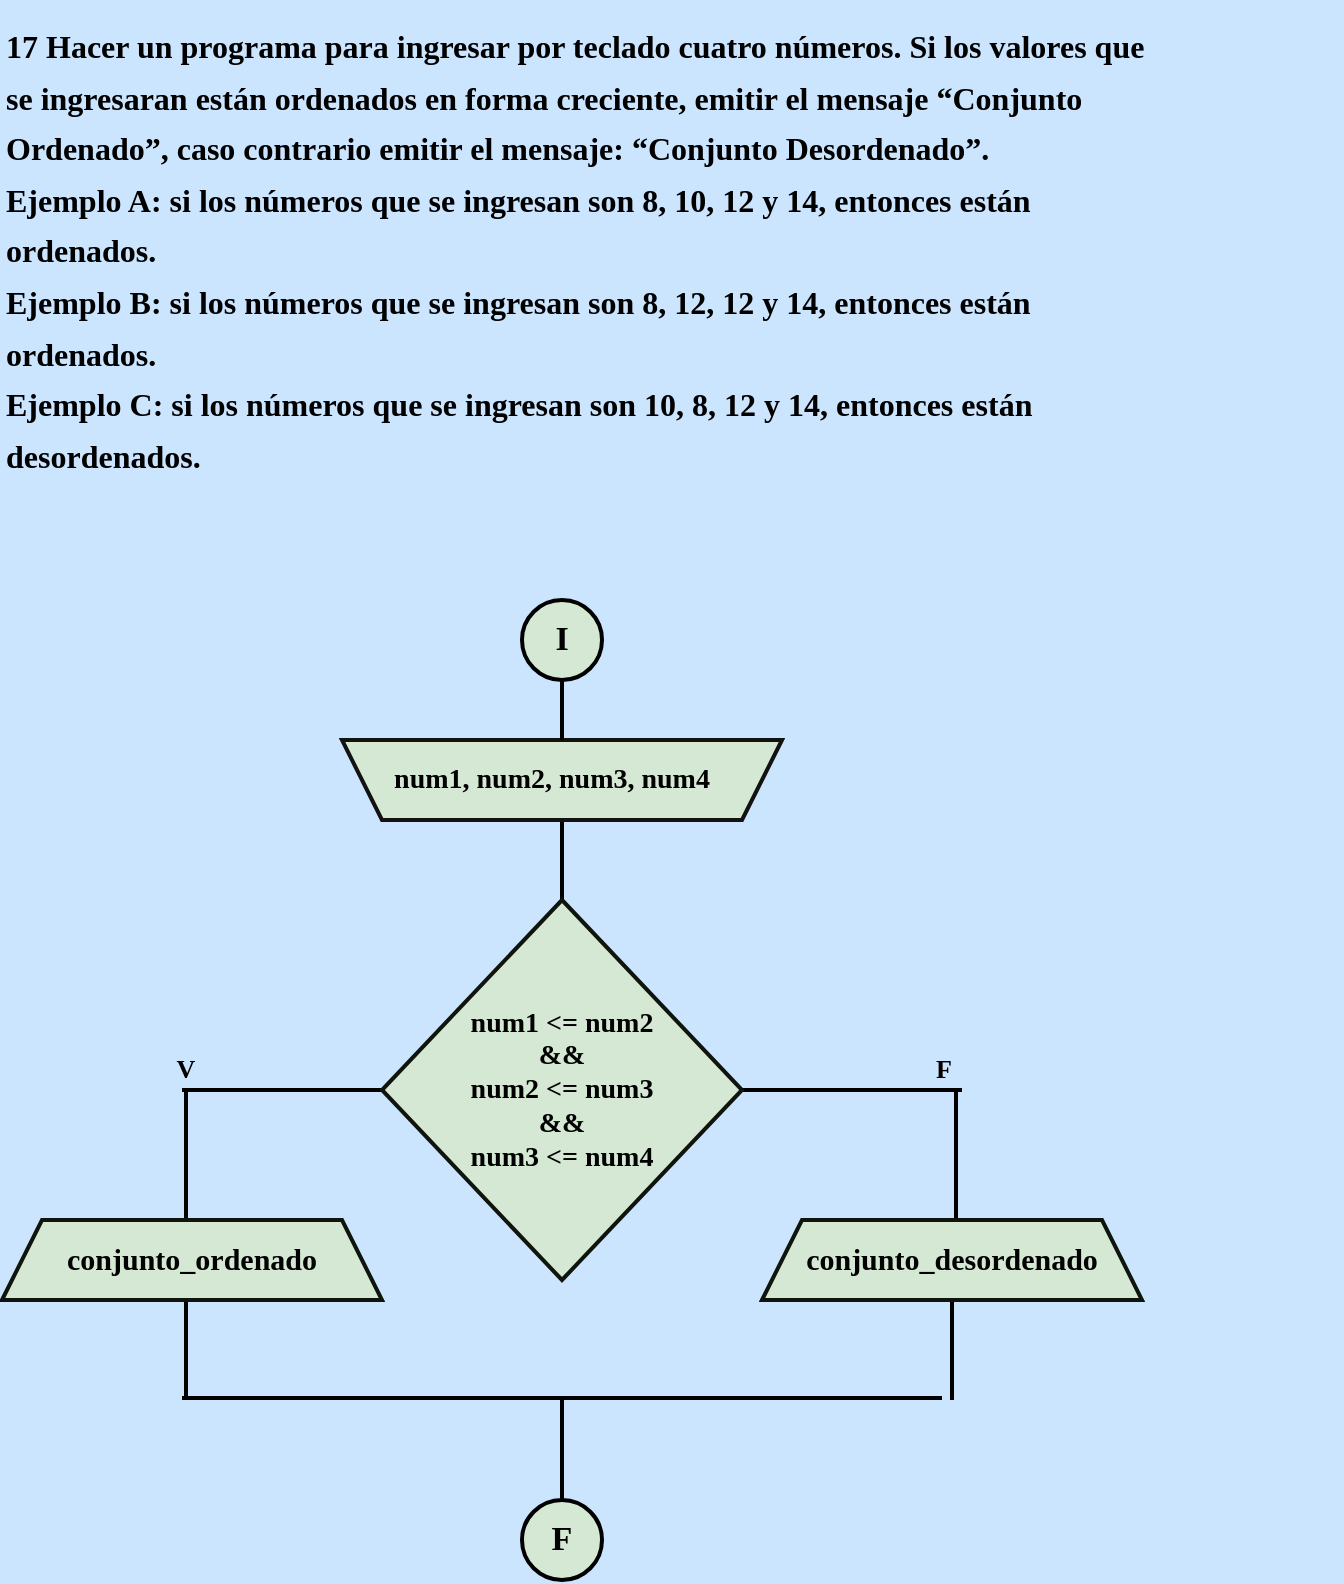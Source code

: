 <mxfile version="24.2.5" type="device">
  <diagram name="Página-1" id="f6u8xVm8nJmj6Ohz1x2K">
    <mxGraphModel dx="1420" dy="830" grid="1" gridSize="10" guides="1" tooltips="1" connect="1" arrows="1" fold="1" page="1" pageScale="1" pageWidth="827" pageHeight="1169" background="#CCE5FF" math="0" shadow="0">
      <root>
        <mxCell id="0" />
        <mxCell id="1" parent="0" />
        <mxCell id="_Unlom2Pnuw2UOCp4IdP-1" value="&lt;p style=&quot;line-height: 90%;&quot;&gt;&lt;font style=&quot;font-size: 16px;&quot; color=&quot;#000000&quot; face=&quot;Comic Sans MS&quot;&gt;&lt;b&gt;17 Hacer un programa para ingresar por teclado cuatro números. Si los valores que&lt;br&gt;&lt;br&gt;se ingresaran están ordenados en forma creciente, emitir el mensaje “Conjunto&lt;br&gt;&lt;br&gt;Ordenado”, caso contrario emitir el mensaje: “Conjunto Desordenado”.&lt;br&gt;&lt;br&gt;Ejemplo A: si los números que se ingresan son 8, 10, 12 y 14, entonces están&lt;br&gt;&lt;br&gt;ordenados.&lt;br&gt;&lt;br&gt;Ejemplo B: si los números que se ingresan son 8, 12, 12 y 14, entonces están&lt;br&gt;&lt;br&gt;ordenados.&lt;br&gt;&lt;br&gt;Ejemplo C: si los números que se ingresan son 10, 8, 12 y 14, entonces están&lt;br&gt;&lt;br&gt;desordenados.&lt;/b&gt;&lt;/font&gt;&lt;/p&gt;" style="text;whiteSpace=wrap;html=1;fontFamily=Architects Daughter;fontSource=https%3A%2F%2Ffonts.googleapis.com%2Fcss%3Ffamily%3DArchitects%2BDaughter;" parent="1" vertex="1">
          <mxGeometry x="50" y="10" width="670" height="270" as="geometry" />
        </mxCell>
        <mxCell id="_Unlom2Pnuw2UOCp4IdP-24" value="" style="line;strokeWidth=2;direction=south;html=1;hachureGap=4;fontFamily=Architects Daughter;fontSource=https://fonts.googleapis.com/css?family=Architects+Daughter;strokeColor=#000000;aspect=fixed;container=0;" parent="1" vertex="1">
          <mxGeometry x="137" y="660" width="10" height="50" as="geometry" />
        </mxCell>
        <mxCell id="_Unlom2Pnuw2UOCp4IdP-25" value="" style="line;strokeWidth=2;direction=south;html=1;hachureGap=4;fontFamily=Architects Daughter;fontSource=https://fonts.googleapis.com/css?family=Architects+Daughter;strokeColor=#000000;aspect=fixed;container=0;" parent="1" vertex="1">
          <mxGeometry x="137" y="554" width="10" height="66" as="geometry" />
        </mxCell>
        <mxCell id="_Unlom2Pnuw2UOCp4IdP-26" value="" style="line;strokeWidth=2;direction=south;html=1;hachureGap=4;fontFamily=Architects Daughter;fontSource=https://fonts.googleapis.com/css?family=Architects+Daughter;strokeColor=#000000;aspect=fixed;container=0;" parent="1" vertex="1">
          <mxGeometry x="325" y="420" width="10" height="40" as="geometry" />
        </mxCell>
        <mxCell id="_Unlom2Pnuw2UOCp4IdP-27" value="" style="line;strokeWidth=2;direction=south;html=1;hachureGap=4;fontFamily=Architects Daughter;fontSource=https://fonts.googleapis.com/css?family=Architects+Daughter;strokeColor=#000000;aspect=fixed;container=0;" parent="1" vertex="1">
          <mxGeometry x="520" y="660" width="10" height="50" as="geometry" />
        </mxCell>
        <mxCell id="_Unlom2Pnuw2UOCp4IdP-29" value="" style="line;strokeWidth=2;html=1;perimeter=backbonePerimeter;points=[];outlineConnect=0;hachureGap=4;fontFamily=Architects Daughter;fontSource=https://fonts.googleapis.com/css?family=Architects+Daughter;strokeColor=#000000;aspect=fixed;container=0;" parent="1" vertex="1">
          <mxGeometry x="140" y="704" width="380" height="10" as="geometry" />
        </mxCell>
        <mxCell id="_Unlom2Pnuw2UOCp4IdP-32" value="" style="line;strokeWidth=2;html=1;perimeter=backbonePerimeter;points=[];outlineConnect=0;hachureGap=4;fontFamily=Architects Daughter;fontSource=https://fonts.googleapis.com/css?family=Architects+Daughter;strokeColor=#000000;aspect=fixed;container=0;" parent="1" vertex="1">
          <mxGeometry x="420" y="550" width="110" height="10" as="geometry" />
        </mxCell>
        <mxCell id="_Unlom2Pnuw2UOCp4IdP-33" value="" style="line;strokeWidth=2;html=1;perimeter=backbonePerimeter;points=[];outlineConnect=0;hachureGap=4;fontFamily=Architects Daughter;fontSource=https://fonts.googleapis.com/css?family=Architects+Daughter;strokeColor=#000000;aspect=fixed;container=0;" parent="1" vertex="1">
          <mxGeometry x="140" y="550" width="100" height="10" as="geometry" />
        </mxCell>
        <mxCell id="_Unlom2Pnuw2UOCp4IdP-37" value="" style="line;strokeWidth=2;direction=south;html=1;hachureGap=4;fontFamily=Architects Daughter;fontSource=https://fonts.googleapis.com/css?family=Architects+Daughter;strokeColor=#000000;aspect=fixed;container=0;" parent="1" vertex="1">
          <mxGeometry x="522" y="554" width="10" height="66" as="geometry" />
        </mxCell>
        <mxCell id="_Unlom2Pnuw2UOCp4IdP-38" value="" style="line;strokeWidth=2;direction=south;html=1;hachureGap=4;fontFamily=Architects Daughter;fontSource=https://fonts.googleapis.com/css?family=Architects+Daughter;strokeColor=#000000;aspect=fixed;container=0;" parent="1" vertex="1">
          <mxGeometry x="325" y="710" width="10" height="50" as="geometry" />
        </mxCell>
        <mxCell id="hacAuhJRGJY_PFSrEWn1-3" value="&lt;b&gt;&lt;font style=&quot;font-size: 13px;&quot; color=&quot;#000000&quot; face=&quot;Comic Sans MS&quot;&gt;F&lt;/font&gt;&lt;/b&gt;" style="text;strokeColor=none;align=center;fillColor=none;html=1;verticalAlign=middle;whiteSpace=wrap;rounded=0;fontFamily=Architects Daughter;fontSource=https://fonts.googleapis.com/css?family=Architects+Daughter;container=0;" vertex="1" parent="1">
          <mxGeometry x="506" y="530" width="30" height="30" as="geometry" />
        </mxCell>
        <mxCell id="hacAuhJRGJY_PFSrEWn1-1" value="&lt;b&gt;&lt;font style=&quot;font-size: 13px;&quot; color=&quot;#000000&quot; face=&quot;Comic Sans MS&quot;&gt;V&lt;/font&gt;&lt;/b&gt;" style="text;strokeColor=none;align=center;fillColor=none;html=1;verticalAlign=middle;whiteSpace=wrap;rounded=0;fontFamily=Architects Daughter;fontSource=https%3A%2F%2Ffonts.googleapis.com%2Fcss%3Ffamily%3DArchitects%2BDaughter;container=0;" vertex="1" parent="1">
          <mxGeometry x="127" y="530" width="30" height="30" as="geometry" />
        </mxCell>
        <mxCell id="_Unlom2Pnuw2UOCp4IdP-2" value="" style="strokeWidth=2;html=1;shape=mxgraph.flowchart.start_2;whiteSpace=wrap;rounded=0;labelBackgroundColor=none;strokeColor=#000000;align=center;verticalAlign=middle;fontFamily=Helvetica;fontSize=12;fontColor=default;fillColor=#d5e8d4;aspect=fixed;container=0;" parent="1" vertex="1">
          <mxGeometry x="310" y="310" width="40" height="40" as="geometry" />
        </mxCell>
        <mxCell id="_Unlom2Pnuw2UOCp4IdP-10" value="&lt;b&gt;&lt;font face=&quot;Comic Sans MS&quot; color=&quot;#000000&quot; style=&quot;font-size: 17px;&quot;&gt;I&lt;/font&gt;&lt;/b&gt;" style="text;strokeColor=none;align=center;fillColor=none;html=1;verticalAlign=middle;whiteSpace=wrap;rounded=0;fontFamily=Architects Daughter;fontSource=https%3A%2F%2Ffonts.googleapis.com%2Fcss%3Ffamily%3DArchitects%2BDaughter;aspect=fixed;container=0;" parent="1" vertex="1">
          <mxGeometry x="310" y="315" width="40" height="30" as="geometry" />
        </mxCell>
        <mxCell id="_Unlom2Pnuw2UOCp4IdP-3" value="" style="strokeWidth=2;html=1;shape=mxgraph.flowchart.start_2;whiteSpace=wrap;rounded=0;labelBackgroundColor=none;strokeColor=#000000;align=center;verticalAlign=middle;fontFamily=Helvetica;fontSize=12;fontColor=default;fillColor=#d5e8d4;aspect=fixed;container=0;" parent="1" vertex="1">
          <mxGeometry x="310" y="760" width="40" height="40" as="geometry" />
        </mxCell>
        <mxCell id="_Unlom2Pnuw2UOCp4IdP-11" value="&lt;b&gt;&lt;font face=&quot;Comic Sans MS&quot; color=&quot;#000000&quot; style=&quot;font-size: 17px;&quot;&gt;F&lt;/font&gt;&lt;/b&gt;" style="text;strokeColor=none;align=center;fillColor=none;html=1;verticalAlign=middle;whiteSpace=wrap;rounded=0;fontFamily=Architects Daughter;fontSource=https://fonts.googleapis.com/css?family=Architects+Daughter;aspect=fixed;container=0;" parent="1" vertex="1">
          <mxGeometry x="310" y="765" width="40" height="30" as="geometry" />
        </mxCell>
        <mxCell id="_Unlom2Pnuw2UOCp4IdP-4" value="" style="shape=trapezoid;perimeter=trapezoidPerimeter;whiteSpace=wrap;html=1;fixedSize=1;rounded=0;labelBackgroundColor=none;strokeColor=#121211;strokeWidth=2;align=center;verticalAlign=middle;fontFamily=Helvetica;fontSize=12;fontColor=default;fillColor=#d5e8d4;direction=west;container=0;aspect=fixed;" parent="1" vertex="1">
          <mxGeometry x="220" y="380" width="220" height="40" as="geometry">
            <mxRectangle x="-1020" y="-650" width="50" height="40" as="alternateBounds" />
          </mxGeometry>
        </mxCell>
        <mxCell id="_Unlom2Pnuw2UOCp4IdP-14" value="&lt;font face=&quot;Comic Sans MS&quot; color=&quot;#000000&quot;&gt;&lt;span style=&quot;font-size: 14px;&quot;&gt;&lt;b&gt;num1, num2, num3, num4&lt;/b&gt;&lt;/span&gt;&lt;/font&gt;" style="text;strokeColor=none;align=center;fillColor=none;html=1;verticalAlign=middle;whiteSpace=wrap;rounded=0;fontFamily=Architects Daughter;fontSource=https%3A%2F%2Ffonts.googleapis.com%2Fcss%3Ffamily%3DArchitects%2BDaughter;aspect=fixed;container=0;" parent="1" vertex="1">
          <mxGeometry x="230" y="380" width="190" height="40" as="geometry" />
        </mxCell>
        <mxCell id="_Unlom2Pnuw2UOCp4IdP-23" value="" style="line;strokeWidth=2;direction=south;html=1;hachureGap=4;fontFamily=Architects Daughter;fontSource=https://fonts.googleapis.com/css?family=Architects+Daughter;strokeColor=#000000;aspect=fixed;container=0;" parent="1" vertex="1">
          <mxGeometry x="325" y="350" width="10" height="30" as="geometry" />
        </mxCell>
        <mxCell id="_Unlom2Pnuw2UOCp4IdP-7" value="" style="rhombus;whiteSpace=wrap;html=1;rounded=0;labelBackgroundColor=none;strokeColor=#0F140C;strokeWidth=2;align=center;verticalAlign=middle;fontFamily=Helvetica;fontSize=12;fontColor=default;fillColor=#d5e8d4;aspect=fixed;container=0;" parent="1" vertex="1">
          <mxGeometry x="240" y="460" width="180" height="190" as="geometry" />
        </mxCell>
        <mxCell id="_Unlom2Pnuw2UOCp4IdP-17" value="&lt;b&gt;&lt;font color=&quot;#000000&quot; style=&quot;font-size: 14px;&quot; face=&quot;Comic Sans MS&quot;&gt;num1 &amp;lt;= num2&lt;/font&gt;&lt;/b&gt;&lt;div&gt;&lt;b&gt;&lt;font color=&quot;#000000&quot; style=&quot;font-size: 14px;&quot; face=&quot;Comic Sans MS&quot;&gt;&amp;amp;&amp;amp;&lt;/font&gt;&lt;/b&gt;&lt;/div&gt;&lt;div&gt;&lt;b&gt;&lt;font color=&quot;#000000&quot; style=&quot;font-size: 14px;&quot; face=&quot;Comic Sans MS&quot;&gt;num2 &amp;lt;= num3&lt;/font&gt;&lt;/b&gt;&lt;/div&gt;&lt;div&gt;&lt;b&gt;&lt;font color=&quot;#000000&quot; style=&quot;font-size: 14px;&quot; face=&quot;Comic Sans MS&quot;&gt;&amp;amp;&amp;amp;&lt;/font&gt;&lt;/b&gt;&lt;/div&gt;&lt;div&gt;&lt;b&gt;&lt;font color=&quot;#000000&quot; style=&quot;font-size: 14px;&quot; face=&quot;Comic Sans MS&quot;&gt;num3 &amp;lt;= num4&lt;/font&gt;&lt;/b&gt;&lt;/div&gt;" style="text;strokeColor=none;align=center;fillColor=none;html=1;verticalAlign=middle;whiteSpace=wrap;rounded=0;fontFamily=Architects Daughter;fontSource=https%3A%2F%2Ffonts.googleapis.com%2Fcss%3Ffamily%3DArchitects%2BDaughter;aspect=fixed;container=0;" parent="1" vertex="1">
          <mxGeometry x="275" y="500" width="110" height="110" as="geometry" />
        </mxCell>
        <mxCell id="_Unlom2Pnuw2UOCp4IdP-6" value="" style="shape=trapezoid;perimeter=trapezoidPerimeter;whiteSpace=wrap;html=1;fixedSize=1;rounded=0;labelBackgroundColor=none;strokeColor=#0F140C;strokeWidth=2;align=center;verticalAlign=middle;fontFamily=Helvetica;fontSize=12;fontColor=default;fillColor=#d5e8d4;aspect=fixed;container=0;" parent="1" vertex="1">
          <mxGeometry x="50" y="620" width="190" height="40" as="geometry" />
        </mxCell>
        <mxCell id="_Unlom2Pnuw2UOCp4IdP-19" value="&lt;b&gt;&lt;font color=&quot;#000000&quot; style=&quot;font-size: 15px;&quot; face=&quot;Comic Sans MS&quot;&gt;conjunto_ordenado&lt;/font&gt;&lt;/b&gt;" style="text;strokeColor=none;align=center;fillColor=none;html=1;verticalAlign=middle;whiteSpace=wrap;rounded=0;fontFamily=Architects Daughter;fontSource=https%3A%2F%2Ffonts.googleapis.com%2Fcss%3Ffamily%3DArchitects%2BDaughter;aspect=fixed;container=0;" parent="1" vertex="1">
          <mxGeometry x="70" y="620" width="150" height="40" as="geometry" />
        </mxCell>
        <mxCell id="_Unlom2Pnuw2UOCp4IdP-5" value="" style="shape=trapezoid;perimeter=trapezoidPerimeter;whiteSpace=wrap;html=1;fixedSize=1;rounded=0;labelBackgroundColor=none;strokeColor=#0F140C;strokeWidth=2;align=center;verticalAlign=middle;fontFamily=Helvetica;fontSize=12;fontColor=default;fillColor=#d5e8d4;aspect=fixed;container=0;" parent="1" vertex="1">
          <mxGeometry x="430" y="620" width="190" height="40" as="geometry" />
        </mxCell>
        <mxCell id="_Unlom2Pnuw2UOCp4IdP-20" value="&lt;b&gt;&lt;font color=&quot;#000000&quot; style=&quot;font-size: 15px;&quot; face=&quot;Comic Sans MS&quot;&gt;conjunto_desordenado&lt;/font&gt;&lt;/b&gt;" style="text;strokeColor=none;align=center;fillColor=none;html=1;verticalAlign=middle;whiteSpace=wrap;rounded=0;fontFamily=Architects Daughter;fontSource=https://fonts.googleapis.com/css?family=Architects+Daughter;aspect=fixed;container=0;" parent="1" vertex="1">
          <mxGeometry x="440" y="620" width="170" height="40" as="geometry" />
        </mxCell>
      </root>
    </mxGraphModel>
  </diagram>
</mxfile>
